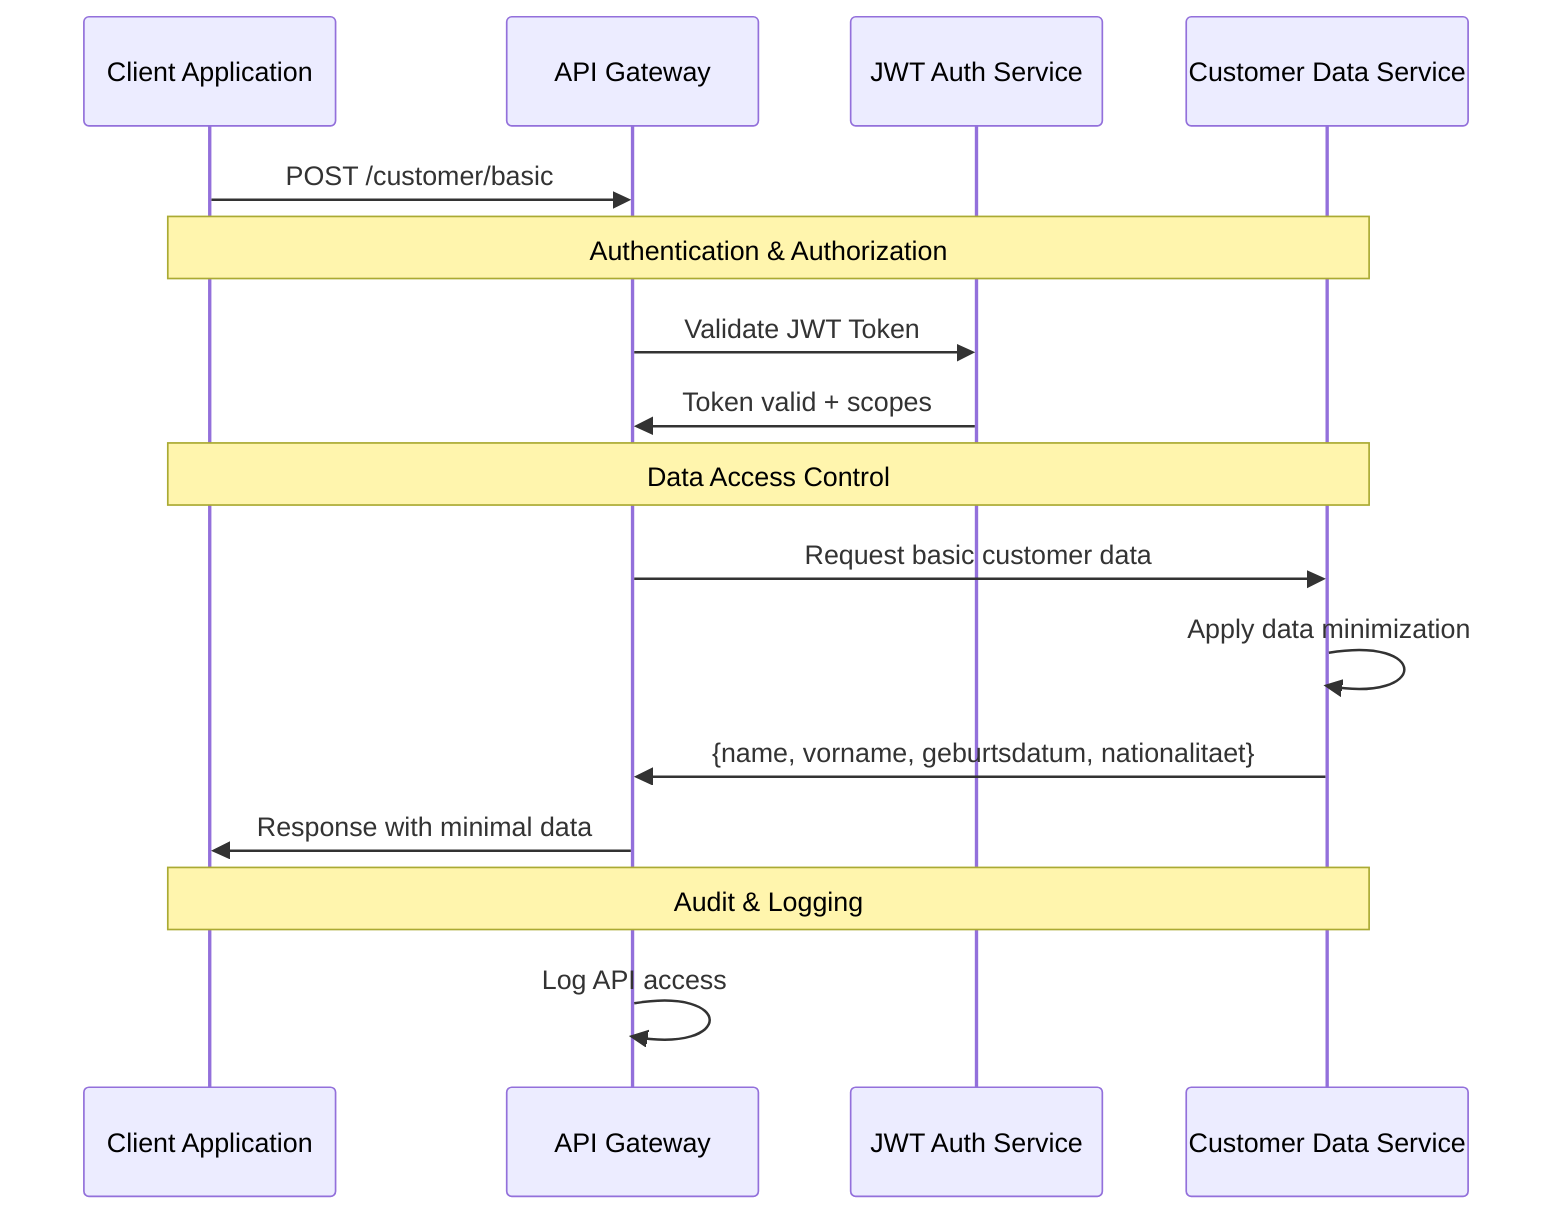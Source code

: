 sequenceDiagram
    participant Client as Client Application
    participant Gateway as API Gateway  
    participant Auth as JWT Auth Service
    participant Data as Customer Data Service

    Client->>Gateway: POST /customer/basic
    Note over Client,Data: Authentication & Authorization
    Gateway->>Auth: Validate JWT Token
    Auth->>Gateway: Token valid + scopes
    
    Note over Client,Data: Data Access Control
    Gateway->>Data: Request basic customer data
    Data->>Data: Apply data minimization
    Data->>Gateway: {name, vorname, geburtsdatum, nationalitaet}
    Gateway->>Client: Response with minimal data
    
    Note over Client,Data: Audit & Logging
    Gateway->>Gateway: Log API access